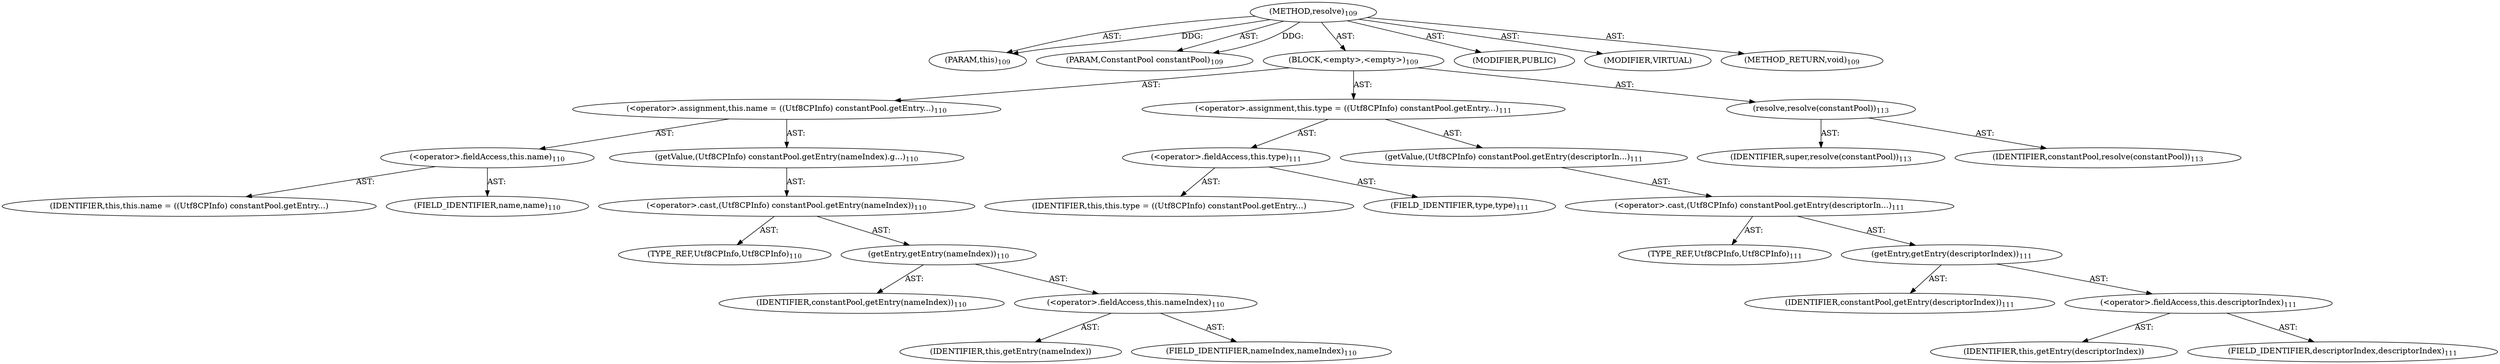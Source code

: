 digraph "resolve" {  
"111669149699" [label = <(METHOD,resolve)<SUB>109</SUB>> ]
"115964116996" [label = <(PARAM,this)<SUB>109</SUB>> ]
"115964116997" [label = <(PARAM,ConstantPool constantPool)<SUB>109</SUB>> ]
"25769803781" [label = <(BLOCK,&lt;empty&gt;,&lt;empty&gt;)<SUB>109</SUB>> ]
"30064771092" [label = <(&lt;operator&gt;.assignment,this.name = ((Utf8CPInfo) constantPool.getEntry...)<SUB>110</SUB>> ]
"30064771093" [label = <(&lt;operator&gt;.fieldAccess,this.name)<SUB>110</SUB>> ]
"68719476750" [label = <(IDENTIFIER,this,this.name = ((Utf8CPInfo) constantPool.getEntry...)> ]
"55834574854" [label = <(FIELD_IDENTIFIER,name,name)<SUB>110</SUB>> ]
"30064771094" [label = <(getValue,(Utf8CPInfo) constantPool.getEntry(nameIndex).g...)<SUB>110</SUB>> ]
"30064771095" [label = <(&lt;operator&gt;.cast,(Utf8CPInfo) constantPool.getEntry(nameIndex))<SUB>110</SUB>> ]
"180388626432" [label = <(TYPE_REF,Utf8CPInfo,Utf8CPInfo)<SUB>110</SUB>> ]
"30064771096" [label = <(getEntry,getEntry(nameIndex))<SUB>110</SUB>> ]
"68719476751" [label = <(IDENTIFIER,constantPool,getEntry(nameIndex))<SUB>110</SUB>> ]
"30064771097" [label = <(&lt;operator&gt;.fieldAccess,this.nameIndex)<SUB>110</SUB>> ]
"68719476752" [label = <(IDENTIFIER,this,getEntry(nameIndex))> ]
"55834574855" [label = <(FIELD_IDENTIFIER,nameIndex,nameIndex)<SUB>110</SUB>> ]
"30064771098" [label = <(&lt;operator&gt;.assignment,this.type = ((Utf8CPInfo) constantPool.getEntry...)<SUB>111</SUB>> ]
"30064771099" [label = <(&lt;operator&gt;.fieldAccess,this.type)<SUB>111</SUB>> ]
"68719476753" [label = <(IDENTIFIER,this,this.type = ((Utf8CPInfo) constantPool.getEntry...)> ]
"55834574856" [label = <(FIELD_IDENTIFIER,type,type)<SUB>111</SUB>> ]
"30064771100" [label = <(getValue,(Utf8CPInfo) constantPool.getEntry(descriptorIn...)<SUB>111</SUB>> ]
"30064771101" [label = <(&lt;operator&gt;.cast,(Utf8CPInfo) constantPool.getEntry(descriptorIn...)<SUB>111</SUB>> ]
"180388626433" [label = <(TYPE_REF,Utf8CPInfo,Utf8CPInfo)<SUB>111</SUB>> ]
"30064771102" [label = <(getEntry,getEntry(descriptorIndex))<SUB>111</SUB>> ]
"68719476754" [label = <(IDENTIFIER,constantPool,getEntry(descriptorIndex))<SUB>111</SUB>> ]
"30064771103" [label = <(&lt;operator&gt;.fieldAccess,this.descriptorIndex)<SUB>111</SUB>> ]
"68719476755" [label = <(IDENTIFIER,this,getEntry(descriptorIndex))> ]
"55834574857" [label = <(FIELD_IDENTIFIER,descriptorIndex,descriptorIndex)<SUB>111</SUB>> ]
"30064771104" [label = <(resolve,resolve(constantPool))<SUB>113</SUB>> ]
"68719476756" [label = <(IDENTIFIER,super,resolve(constantPool))<SUB>113</SUB>> ]
"68719476757" [label = <(IDENTIFIER,constantPool,resolve(constantPool))<SUB>113</SUB>> ]
"133143986182" [label = <(MODIFIER,PUBLIC)> ]
"133143986183" [label = <(MODIFIER,VIRTUAL)> ]
"128849018883" [label = <(METHOD_RETURN,void)<SUB>109</SUB>> ]
  "111669149699" -> "115964116996"  [ label = "AST: "] 
  "111669149699" -> "115964116997"  [ label = "AST: "] 
  "111669149699" -> "25769803781"  [ label = "AST: "] 
  "111669149699" -> "133143986182"  [ label = "AST: "] 
  "111669149699" -> "133143986183"  [ label = "AST: "] 
  "111669149699" -> "128849018883"  [ label = "AST: "] 
  "25769803781" -> "30064771092"  [ label = "AST: "] 
  "25769803781" -> "30064771098"  [ label = "AST: "] 
  "25769803781" -> "30064771104"  [ label = "AST: "] 
  "30064771092" -> "30064771093"  [ label = "AST: "] 
  "30064771092" -> "30064771094"  [ label = "AST: "] 
  "30064771093" -> "68719476750"  [ label = "AST: "] 
  "30064771093" -> "55834574854"  [ label = "AST: "] 
  "30064771094" -> "30064771095"  [ label = "AST: "] 
  "30064771095" -> "180388626432"  [ label = "AST: "] 
  "30064771095" -> "30064771096"  [ label = "AST: "] 
  "30064771096" -> "68719476751"  [ label = "AST: "] 
  "30064771096" -> "30064771097"  [ label = "AST: "] 
  "30064771097" -> "68719476752"  [ label = "AST: "] 
  "30064771097" -> "55834574855"  [ label = "AST: "] 
  "30064771098" -> "30064771099"  [ label = "AST: "] 
  "30064771098" -> "30064771100"  [ label = "AST: "] 
  "30064771099" -> "68719476753"  [ label = "AST: "] 
  "30064771099" -> "55834574856"  [ label = "AST: "] 
  "30064771100" -> "30064771101"  [ label = "AST: "] 
  "30064771101" -> "180388626433"  [ label = "AST: "] 
  "30064771101" -> "30064771102"  [ label = "AST: "] 
  "30064771102" -> "68719476754"  [ label = "AST: "] 
  "30064771102" -> "30064771103"  [ label = "AST: "] 
  "30064771103" -> "68719476755"  [ label = "AST: "] 
  "30064771103" -> "55834574857"  [ label = "AST: "] 
  "30064771104" -> "68719476756"  [ label = "AST: "] 
  "30064771104" -> "68719476757"  [ label = "AST: "] 
  "111669149699" -> "115964116996"  [ label = "DDG: "] 
  "111669149699" -> "115964116997"  [ label = "DDG: "] 
}

